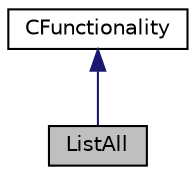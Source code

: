 digraph "ListAll"
{
 // LATEX_PDF_SIZE
  edge [fontname="Helvetica",fontsize="10",labelfontname="Helvetica",labelfontsize="10"];
  node [fontname="Helvetica",fontsize="10",shape=record];
  Node1 [label="ListAll",height=0.2,width=0.4,color="black", fillcolor="grey75", style="filled", fontcolor="black",tooltip="Class that represents option to list all attributes, such as tags, categories..."];
  Node2 -> Node1 [dir="back",color="midnightblue",fontsize="10",style="solid",fontname="Helvetica"];
  Node2 [label="CFunctionality",height=0.2,width=0.4,color="black", fillcolor="white", style="filled",URL="$classCFunctionality.html",tooltip="Class from which are derived other classes, with functionalities."];
}

